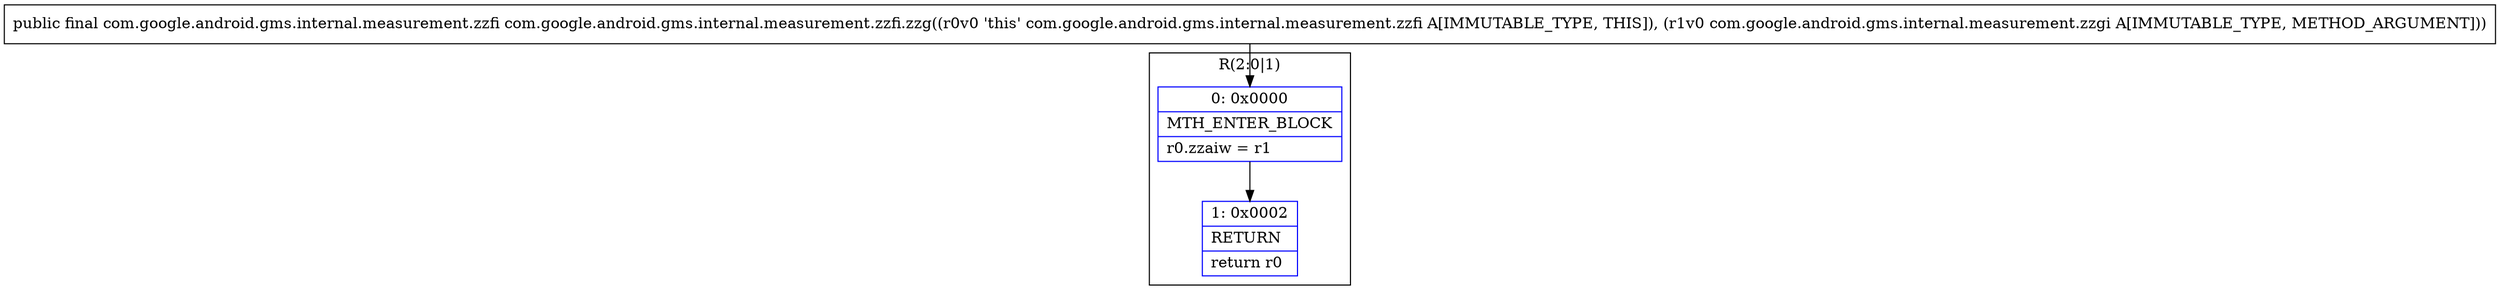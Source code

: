 digraph "CFG forcom.google.android.gms.internal.measurement.zzfi.zzg(Lcom\/google\/android\/gms\/internal\/measurement\/zzgi;)Lcom\/google\/android\/gms\/internal\/measurement\/zzfi;" {
subgraph cluster_Region_1865145427 {
label = "R(2:0|1)";
node [shape=record,color=blue];
Node_0 [shape=record,label="{0\:\ 0x0000|MTH_ENTER_BLOCK\l|r0.zzaiw = r1\l}"];
Node_1 [shape=record,label="{1\:\ 0x0002|RETURN\l|return r0\l}"];
}
MethodNode[shape=record,label="{public final com.google.android.gms.internal.measurement.zzfi com.google.android.gms.internal.measurement.zzfi.zzg((r0v0 'this' com.google.android.gms.internal.measurement.zzfi A[IMMUTABLE_TYPE, THIS]), (r1v0 com.google.android.gms.internal.measurement.zzgi A[IMMUTABLE_TYPE, METHOD_ARGUMENT])) }"];
MethodNode -> Node_0;
Node_0 -> Node_1;
}

